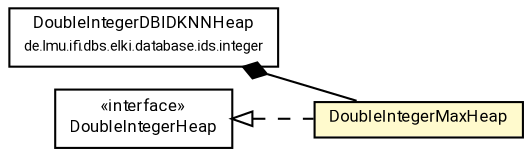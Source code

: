 #!/usr/local/bin/dot
#
# Class diagram 
# Generated by UMLGraph version R5_7_2-60-g0e99a6 (http://www.spinellis.gr/umlgraph/)
#

digraph G {
	graph [fontnames="svg"]
	edge [fontname="Roboto",fontsize=7,labelfontname="Roboto",labelfontsize=7,color="black"];
	node [fontname="Roboto",fontcolor="black",fontsize=8,shape=plaintext,margin=0,width=0,height=0];
	nodesep=0.15;
	ranksep=0.25;
	rankdir=LR;
	// de.lmu.ifi.dbs.elki.database.ids.integer.DoubleIntegerDBIDKNNHeap
	c3543306 [label=<<table title="de.lmu.ifi.dbs.elki.database.ids.integer.DoubleIntegerDBIDKNNHeap" border="0" cellborder="1" cellspacing="0" cellpadding="2" href="../../../database/ids/integer/DoubleIntegerDBIDKNNHeap.html" target="_parent">
		<tr><td><table border="0" cellspacing="0" cellpadding="1">
		<tr><td align="center" balign="center"> <font face="Roboto">DoubleIntegerDBIDKNNHeap</font> </td></tr>
		<tr><td align="center" balign="center"> <font face="Roboto" point-size="7.0">de.lmu.ifi.dbs.elki.database.ids.integer</font> </td></tr>
		</table></td></tr>
		</table>>, URL="../../../database/ids/integer/DoubleIntegerDBIDKNNHeap.html"];
	// de.lmu.ifi.dbs.elki.utilities.datastructures.heap.DoubleIntegerMaxHeap
	c3543998 [label=<<table title="de.lmu.ifi.dbs.elki.utilities.datastructures.heap.DoubleIntegerMaxHeap" border="0" cellborder="1" cellspacing="0" cellpadding="2" bgcolor="lemonChiffon" href="DoubleIntegerMaxHeap.html" target="_parent">
		<tr><td><table border="0" cellspacing="0" cellpadding="1">
		<tr><td align="center" balign="center"> <font face="Roboto">DoubleIntegerMaxHeap</font> </td></tr>
		</table></td></tr>
		</table>>, URL="DoubleIntegerMaxHeap.html"];
	// de.lmu.ifi.dbs.elki.utilities.datastructures.heap.DoubleIntegerHeap
	c3544018 [label=<<table title="de.lmu.ifi.dbs.elki.utilities.datastructures.heap.DoubleIntegerHeap" border="0" cellborder="1" cellspacing="0" cellpadding="2" href="DoubleIntegerHeap.html" target="_parent">
		<tr><td><table border="0" cellspacing="0" cellpadding="1">
		<tr><td align="center" balign="center"> &#171;interface&#187; </td></tr>
		<tr><td align="center" balign="center"> <font face="Roboto">DoubleIntegerHeap</font> </td></tr>
		</table></td></tr>
		</table>>, URL="DoubleIntegerHeap.html"];
	// de.lmu.ifi.dbs.elki.database.ids.integer.DoubleIntegerDBIDKNNHeap composed de.lmu.ifi.dbs.elki.utilities.datastructures.heap.DoubleIntegerMaxHeap
	c3543306 -> c3543998 [arrowhead=none,arrowtail=diamond,dir=back,weight=6];
	// de.lmu.ifi.dbs.elki.utilities.datastructures.heap.DoubleIntegerMaxHeap implements de.lmu.ifi.dbs.elki.utilities.datastructures.heap.DoubleIntegerHeap
	c3544018 -> c3543998 [arrowtail=empty,style=dashed,dir=back,weight=9];
}

